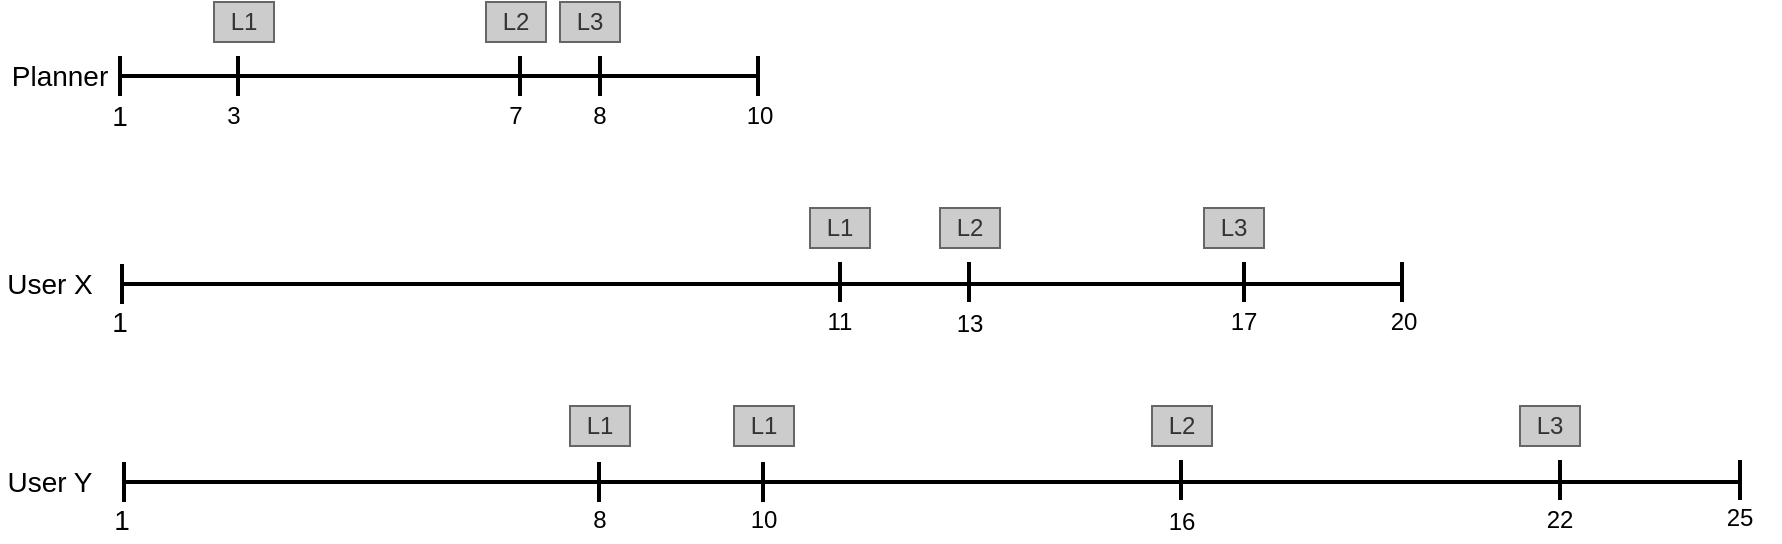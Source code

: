 <mxfile version="14.8.5"><diagram id="uP43LX9RmEShHMHh1Wvg" name="Page-1"><mxGraphModel dx="2208" dy="793" grid="1" gridSize="10" guides="1" tooltips="1" connect="1" arrows="1" fold="1" page="1" pageScale="1" pageWidth="850" pageHeight="1100" math="0" shadow="0"><root><mxCell id="0"/><mxCell id="1" parent="0"/><mxCell id="ir7w2kGpVbzTE4T3S5xr-1" value="" style="endArrow=none;html=1;strokeWidth=2;" edge="1" parent="1"><mxGeometry width="50" height="50" relative="1" as="geometry"><mxPoint x="40" y="140" as="sourcePoint"/><mxPoint x="360" y="140" as="targetPoint"/></mxGeometry></mxCell><mxCell id="ir7w2kGpVbzTE4T3S5xr-2" value="" style="endArrow=none;html=1;strokeWidth=2;" edge="1" parent="1"><mxGeometry width="50" height="50" relative="1" as="geometry"><mxPoint x="40" y="150" as="sourcePoint"/><mxPoint x="40" y="130" as="targetPoint"/></mxGeometry></mxCell><mxCell id="ir7w2kGpVbzTE4T3S5xr-3" value="" style="endArrow=none;html=1;strokeWidth=2;" edge="1" parent="1"><mxGeometry width="50" height="50" relative="1" as="geometry"><mxPoint x="359" y="130" as="sourcePoint"/><mxPoint x="359" y="150" as="targetPoint"/></mxGeometry></mxCell><mxCell id="ir7w2kGpVbzTE4T3S5xr-5" value="&lt;font style=&quot;font-size: 14px&quot;&gt;1&lt;/font&gt;" style="text;html=1;strokeColor=none;fillColor=none;align=center;verticalAlign=middle;whiteSpace=wrap;rounded=0;" vertex="1" parent="1"><mxGeometry x="20" y="150" width="40" height="20" as="geometry"/></mxCell><mxCell id="ir7w2kGpVbzTE4T3S5xr-6" value="10" style="text;html=1;strokeColor=none;fillColor=none;align=center;verticalAlign=middle;whiteSpace=wrap;rounded=0;" vertex="1" parent="1"><mxGeometry x="340" y="150" width="40" height="20" as="geometry"/></mxCell><mxCell id="ir7w2kGpVbzTE4T3S5xr-7" value="" style="endArrow=none;html=1;strokeWidth=2;" edge="1" parent="1"><mxGeometry width="50" height="50" relative="1" as="geometry"><mxPoint x="99" y="150" as="sourcePoint"/><mxPoint x="99" y="130" as="targetPoint"/></mxGeometry></mxCell><mxCell id="ir7w2kGpVbzTE4T3S5xr-8" value="" style="endArrow=none;html=1;strokeWidth=2;" edge="1" parent="1"><mxGeometry width="50" height="50" relative="1" as="geometry"><mxPoint x="280" y="150" as="sourcePoint"/><mxPoint x="280" y="130" as="targetPoint"/></mxGeometry></mxCell><mxCell id="ir7w2kGpVbzTE4T3S5xr-9" value="" style="endArrow=none;html=1;strokeWidth=2;" edge="1" parent="1"><mxGeometry width="50" height="50" relative="1" as="geometry"><mxPoint x="240" y="150" as="sourcePoint"/><mxPoint x="240" y="130" as="targetPoint"/></mxGeometry></mxCell><mxCell id="ir7w2kGpVbzTE4T3S5xr-10" value="L1" style="text;html=1;strokeColor=#666666;align=center;verticalAlign=middle;whiteSpace=wrap;rounded=0;fontColor=#333333;fillColor=#CCCCCC;" vertex="1" parent="1"><mxGeometry x="87" y="103" width="30" height="20" as="geometry"/></mxCell><mxCell id="ir7w2kGpVbzTE4T3S5xr-11" value="L2" style="text;html=1;strokeColor=#666666;align=center;verticalAlign=middle;whiteSpace=wrap;rounded=0;fontColor=#333333;fillColor=#CCCCCC;" vertex="1" parent="1"><mxGeometry x="223" y="103" width="30" height="20" as="geometry"/></mxCell><mxCell id="ir7w2kGpVbzTE4T3S5xr-12" value="L3" style="text;html=1;strokeColor=#666666;align=center;verticalAlign=middle;whiteSpace=wrap;rounded=0;fontColor=#333333;fillColor=#CCCCCC;" vertex="1" parent="1"><mxGeometry x="260" y="103" width="30" height="20" as="geometry"/></mxCell><mxCell id="ir7w2kGpVbzTE4T3S5xr-13" value="3" style="text;html=1;strokeColor=none;fillColor=none;align=center;verticalAlign=middle;whiteSpace=wrap;rounded=0;" vertex="1" parent="1"><mxGeometry x="77" y="150" width="40" height="20" as="geometry"/></mxCell><mxCell id="ir7w2kGpVbzTE4T3S5xr-14" value="7" style="text;html=1;strokeColor=none;fillColor=none;align=center;verticalAlign=middle;whiteSpace=wrap;rounded=0;" vertex="1" parent="1"><mxGeometry x="218" y="150" width="40" height="20" as="geometry"/></mxCell><mxCell id="ir7w2kGpVbzTE4T3S5xr-15" value="8" style="text;html=1;strokeColor=none;fillColor=none;align=center;verticalAlign=middle;whiteSpace=wrap;rounded=0;" vertex="1" parent="1"><mxGeometry x="260" y="150" width="40" height="20" as="geometry"/></mxCell><mxCell id="ir7w2kGpVbzTE4T3S5xr-16" value="" style="endArrow=none;html=1;strokeWidth=2;" edge="1" parent="1"><mxGeometry width="50" height="50" relative="1" as="geometry"><mxPoint x="41" y="244" as="sourcePoint"/><mxPoint x="361" y="244" as="targetPoint"/></mxGeometry></mxCell><mxCell id="ir7w2kGpVbzTE4T3S5xr-17" value="" style="endArrow=none;html=1;strokeWidth=2;" edge="1" parent="1"><mxGeometry width="50" height="50" relative="1" as="geometry"><mxPoint x="41" y="254" as="sourcePoint"/><mxPoint x="41" y="234" as="targetPoint"/></mxGeometry></mxCell><mxCell id="ir7w2kGpVbzTE4T3S5xr-29" value="" style="endArrow=none;html=1;strokeWidth=2;" edge="1" parent="1"><mxGeometry width="50" height="50" relative="1" as="geometry"><mxPoint x="360" y="244" as="sourcePoint"/><mxPoint x="682" y="244" as="targetPoint"/></mxGeometry></mxCell><mxCell id="ir7w2kGpVbzTE4T3S5xr-31" value="" style="endArrow=none;html=1;strokeWidth=2;" edge="1" parent="1"><mxGeometry width="50" height="50" relative="1" as="geometry"><mxPoint x="681" y="233" as="sourcePoint"/><mxPoint x="681" y="253" as="targetPoint"/></mxGeometry></mxCell><mxCell id="ir7w2kGpVbzTE4T3S5xr-32" value="20" style="text;html=1;strokeColor=none;fillColor=none;align=center;verticalAlign=middle;whiteSpace=wrap;rounded=0;" vertex="1" parent="1"><mxGeometry x="662" y="253" width="40" height="20" as="geometry"/></mxCell><mxCell id="ir7w2kGpVbzTE4T3S5xr-33" value="" style="endArrow=none;html=1;strokeWidth=2;" edge="1" parent="1"><mxGeometry width="50" height="50" relative="1" as="geometry"><mxPoint x="400" y="253" as="sourcePoint"/><mxPoint x="400" y="233" as="targetPoint"/></mxGeometry></mxCell><mxCell id="ir7w2kGpVbzTE4T3S5xr-34" value="" style="endArrow=none;html=1;strokeWidth=2;" edge="1" parent="1"><mxGeometry width="50" height="50" relative="1" as="geometry"><mxPoint x="602" y="253" as="sourcePoint"/><mxPoint x="602" y="233" as="targetPoint"/></mxGeometry></mxCell><mxCell id="ir7w2kGpVbzTE4T3S5xr-35" value="" style="endArrow=none;html=1;strokeWidth=2;" edge="1" parent="1"><mxGeometry width="50" height="50" relative="1" as="geometry"><mxPoint x="464.5" y="253" as="sourcePoint"/><mxPoint x="464.5" y="233" as="targetPoint"/></mxGeometry></mxCell><mxCell id="ir7w2kGpVbzTE4T3S5xr-36" value="L1" style="text;html=1;strokeColor=#666666;align=center;verticalAlign=middle;whiteSpace=wrap;rounded=0;fontColor=#333333;fillColor=#CCCCCC;" vertex="1" parent="1"><mxGeometry x="385" y="206" width="30" height="20" as="geometry"/></mxCell><mxCell id="ir7w2kGpVbzTE4T3S5xr-37" value="L2" style="text;html=1;strokeColor=#666666;align=center;verticalAlign=middle;whiteSpace=wrap;rounded=0;fontColor=#333333;fillColor=#CCCCCC;" vertex="1" parent="1"><mxGeometry x="450" y="206" width="30" height="20" as="geometry"/></mxCell><mxCell id="ir7w2kGpVbzTE4T3S5xr-38" value="L3" style="text;html=1;strokeColor=#666666;align=center;verticalAlign=middle;whiteSpace=wrap;rounded=0;fontColor=#333333;fillColor=#CCCCCC;" vertex="1" parent="1"><mxGeometry x="582" y="206" width="30" height="20" as="geometry"/></mxCell><mxCell id="ir7w2kGpVbzTE4T3S5xr-39" value="11" style="text;html=1;strokeColor=none;fillColor=none;align=center;verticalAlign=middle;whiteSpace=wrap;rounded=0;" vertex="1" parent="1"><mxGeometry x="380" y="253" width="40" height="20" as="geometry"/></mxCell><mxCell id="ir7w2kGpVbzTE4T3S5xr-40" value="13" style="text;html=1;strokeColor=none;fillColor=none;align=center;verticalAlign=middle;whiteSpace=wrap;rounded=0;" vertex="1" parent="1"><mxGeometry x="445" y="254" width="40" height="20" as="geometry"/></mxCell><mxCell id="ir7w2kGpVbzTE4T3S5xr-41" value="17" style="text;html=1;strokeColor=none;fillColor=none;align=center;verticalAlign=middle;whiteSpace=wrap;rounded=0;" vertex="1" parent="1"><mxGeometry x="582" y="253" width="40" height="20" as="geometry"/></mxCell><mxCell id="ir7w2kGpVbzTE4T3S5xr-44" value="&lt;font style=&quot;font-size: 14px&quot;&gt;1&lt;/font&gt;" style="text;html=1;strokeColor=none;fillColor=none;align=center;verticalAlign=middle;whiteSpace=wrap;rounded=0;" vertex="1" parent="1"><mxGeometry x="20" y="253" width="40" height="20" as="geometry"/></mxCell><mxCell id="ir7w2kGpVbzTE4T3S5xr-45" value="" style="endArrow=none;html=1;strokeWidth=2;" edge="1" parent="1"><mxGeometry width="50" height="50" relative="1" as="geometry"><mxPoint x="42" y="343" as="sourcePoint"/><mxPoint x="362" y="343" as="targetPoint"/></mxGeometry></mxCell><mxCell id="ir7w2kGpVbzTE4T3S5xr-46" value="" style="endArrow=none;html=1;strokeWidth=2;" edge="1" parent="1"><mxGeometry width="50" height="50" relative="1" as="geometry"><mxPoint x="42" y="353" as="sourcePoint"/><mxPoint x="42" y="333" as="targetPoint"/></mxGeometry></mxCell><mxCell id="ir7w2kGpVbzTE4T3S5xr-47" value="" style="endArrow=none;html=1;strokeWidth=2;" edge="1" parent="1"><mxGeometry width="50" height="50" relative="1" as="geometry"><mxPoint x="361" y="343" as="sourcePoint"/><mxPoint x="850" y="343" as="targetPoint"/></mxGeometry></mxCell><mxCell id="ir7w2kGpVbzTE4T3S5xr-50" value="" style="endArrow=none;html=1;strokeWidth=2;" edge="1" parent="1"><mxGeometry width="50" height="50" relative="1" as="geometry"><mxPoint x="279.5" y="353" as="sourcePoint"/><mxPoint x="279.5" y="333" as="targetPoint"/></mxGeometry></mxCell><mxCell id="ir7w2kGpVbzTE4T3S5xr-51" value="" style="endArrow=none;html=1;strokeWidth=2;" edge="1" parent="1"><mxGeometry width="50" height="50" relative="1" as="geometry"><mxPoint x="760" y="352" as="sourcePoint"/><mxPoint x="760" y="332" as="targetPoint"/></mxGeometry></mxCell><mxCell id="ir7w2kGpVbzTE4T3S5xr-52" value="" style="endArrow=none;html=1;strokeWidth=2;" edge="1" parent="1"><mxGeometry width="50" height="50" relative="1" as="geometry"><mxPoint x="570.5" y="352" as="sourcePoint"/><mxPoint x="570.5" y="332" as="targetPoint"/></mxGeometry></mxCell><mxCell id="ir7w2kGpVbzTE4T3S5xr-53" value="L1" style="text;html=1;strokeColor=#666666;align=center;verticalAlign=middle;whiteSpace=wrap;rounded=0;fontColor=#333333;fillColor=#CCCCCC;" vertex="1" parent="1"><mxGeometry x="265" y="305" width="30" height="20" as="geometry"/></mxCell><mxCell id="ir7w2kGpVbzTE4T3S5xr-54" value="L2" style="text;html=1;strokeColor=#666666;align=center;verticalAlign=middle;whiteSpace=wrap;rounded=0;fontColor=#333333;fillColor=#CCCCCC;" vertex="1" parent="1"><mxGeometry x="556" y="305" width="30" height="20" as="geometry"/></mxCell><mxCell id="ir7w2kGpVbzTE4T3S5xr-55" value="L3" style="text;html=1;strokeColor=#666666;align=center;verticalAlign=middle;whiteSpace=wrap;rounded=0;fontColor=#333333;fillColor=#CCCCCC;" vertex="1" parent="1"><mxGeometry x="740" y="305" width="30" height="20" as="geometry"/></mxCell><mxCell id="ir7w2kGpVbzTE4T3S5xr-56" value="8" style="text;html=1;strokeColor=none;fillColor=none;align=center;verticalAlign=middle;whiteSpace=wrap;rounded=0;" vertex="1" parent="1"><mxGeometry x="260" y="352" width="40" height="20" as="geometry"/></mxCell><mxCell id="ir7w2kGpVbzTE4T3S5xr-57" value="16" style="text;html=1;strokeColor=none;fillColor=none;align=center;verticalAlign=middle;whiteSpace=wrap;rounded=0;" vertex="1" parent="1"><mxGeometry x="551" y="353" width="40" height="20" as="geometry"/></mxCell><mxCell id="ir7w2kGpVbzTE4T3S5xr-58" value="22" style="text;html=1;strokeColor=none;fillColor=none;align=center;verticalAlign=middle;whiteSpace=wrap;rounded=0;" vertex="1" parent="1"><mxGeometry x="740" y="352" width="40" height="20" as="geometry"/></mxCell><mxCell id="ir7w2kGpVbzTE4T3S5xr-59" value="&lt;font style=&quot;font-size: 14px&quot;&gt;1&lt;/font&gt;" style="text;html=1;strokeColor=none;fillColor=none;align=center;verticalAlign=middle;whiteSpace=wrap;rounded=0;" vertex="1" parent="1"><mxGeometry x="21" y="352" width="40" height="20" as="geometry"/></mxCell><mxCell id="ir7w2kGpVbzTE4T3S5xr-60" value="25" style="text;html=1;strokeColor=none;fillColor=none;align=center;verticalAlign=middle;whiteSpace=wrap;rounded=0;" vertex="1" parent="1"><mxGeometry x="830" y="351" width="40" height="20" as="geometry"/></mxCell><mxCell id="ir7w2kGpVbzTE4T3S5xr-61" value="" style="endArrow=none;html=1;strokeWidth=2;" edge="1" parent="1"><mxGeometry width="50" height="50" relative="1" as="geometry"><mxPoint x="850" y="332" as="sourcePoint"/><mxPoint x="850" y="352" as="targetPoint"/></mxGeometry></mxCell><mxCell id="ir7w2kGpVbzTE4T3S5xr-62" value="" style="endArrow=none;html=1;strokeWidth=2;" edge="1" parent="1"><mxGeometry width="50" height="50" relative="1" as="geometry"><mxPoint x="361.5" y="353" as="sourcePoint"/><mxPoint x="361.5" y="333" as="targetPoint"/></mxGeometry></mxCell><mxCell id="ir7w2kGpVbzTE4T3S5xr-63" value="L1" style="text;html=1;strokeColor=#666666;align=center;verticalAlign=middle;whiteSpace=wrap;rounded=0;fontColor=#333333;fillColor=#CCCCCC;" vertex="1" parent="1"><mxGeometry x="347" y="305" width="30" height="20" as="geometry"/></mxCell><mxCell id="ir7w2kGpVbzTE4T3S5xr-64" value="10" style="text;html=1;strokeColor=none;fillColor=none;align=center;verticalAlign=middle;whiteSpace=wrap;rounded=0;" vertex="1" parent="1"><mxGeometry x="342" y="352" width="40" height="20" as="geometry"/></mxCell><mxCell id="ir7w2kGpVbzTE4T3S5xr-65" value="Planner" style="text;html=1;strokeColor=none;fillColor=none;align=center;verticalAlign=middle;whiteSpace=wrap;rounded=0;fontSize=14;" vertex="1" parent="1"><mxGeometry x="-10" y="130" width="40" height="20" as="geometry"/></mxCell><mxCell id="ir7w2kGpVbzTE4T3S5xr-66" value="User X" style="text;html=1;strokeColor=none;fillColor=none;align=center;verticalAlign=middle;whiteSpace=wrap;rounded=0;fontSize=14;" vertex="1" parent="1"><mxGeometry x="-20" y="234" width="50" height="20" as="geometry"/></mxCell><mxCell id="ir7w2kGpVbzTE4T3S5xr-67" value="User Y" style="text;html=1;strokeColor=none;fillColor=none;align=center;verticalAlign=middle;whiteSpace=wrap;rounded=0;fontSize=14;" vertex="1" parent="1"><mxGeometry x="-20" y="333" width="50" height="20" as="geometry"/></mxCell></root></mxGraphModel></diagram></mxfile>